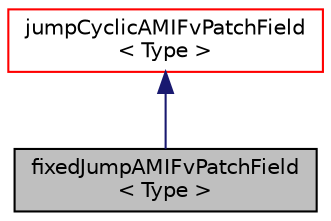 digraph "fixedJumpAMIFvPatchField&lt; Type &gt;"
{
  bgcolor="transparent";
  edge [fontname="Helvetica",fontsize="10",labelfontname="Helvetica",labelfontsize="10"];
  node [fontname="Helvetica",fontsize="10",shape=record];
  Node1 [label="fixedJumpAMIFvPatchField\l\< Type \>",height=0.2,width=0.4,color="black", fillcolor="grey75", style="filled" fontcolor="black"];
  Node2 -> Node1 [dir="back",color="midnightblue",fontsize="10",style="solid",fontname="Helvetica"];
  Node2 [label="jumpCyclicAMIFvPatchField\l\< Type \>",height=0.2,width=0.4,color="red",URL="$classFoam_1_1jumpCyclicAMIFvPatchField.html",tooltip="This boundary condition provides a base class that enforces a cyclic condition with a specified &#39;jump..."];
}
